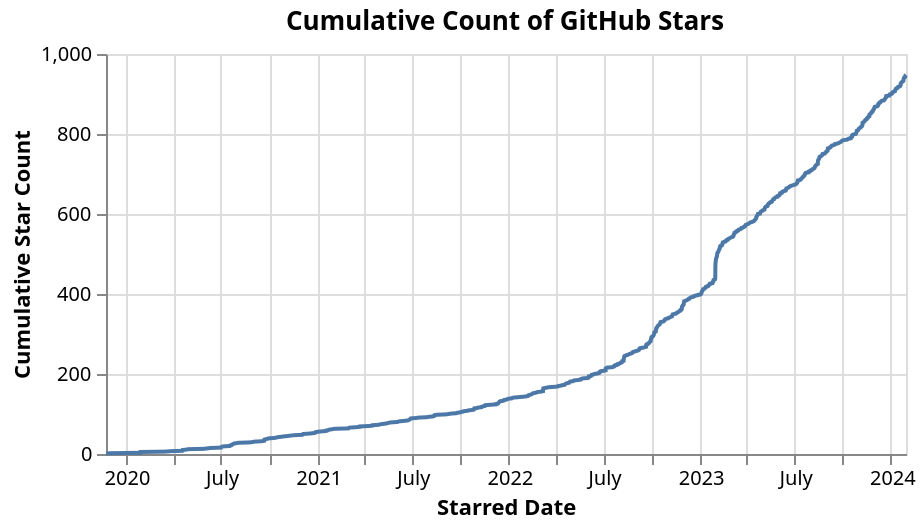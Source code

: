 {"config": {"view": {"continuousWidth": 400, "continuousHeight": 300}}, "data": {"name": "data-955519e850fdf056da028d7f4bdde566"}, "mark": "line", "encoding": {"tooltip": [{"field": "starredAt", "title": "Date", "type": "temporal"}, {"field": "cumulative_count", "title": "Cumulative Count", "type": "quantitative"}], "x": {"axis": {"title": "Starred Date"}, "field": "starredAt", "type": "temporal"}, "y": {"axis": {"title": "Cumulative Star Count"}, "field": "cumulative_count", "type": "quantitative"}}, "height": 200, "title": "Cumulative Count of GitHub Stars", "transform": [{"window": [{"op": "count", "as": "cumulative_count"}], "sort": [{"field": "starredAt"}]}], "$schema": "https://vega.github.io/schema/vega-lite/v4.17.0.json", "datasets": {"data-955519e850fdf056da028d7f4bdde566": [{"starredAt": "2019-11-24T11:53:49+00:00"}, {"starredAt": "2019-12-02T17:43:54+00:00"}, {"starredAt": "2020-01-29T11:51:42+00:00"}, {"starredAt": "2020-01-29T15:34:41+00:00"}, {"starredAt": "2020-01-29T16:07:53+00:00"}, {"starredAt": "2020-03-16T15:19:39+00:00"}, {"starredAt": "2020-03-25T11:19:59+00:00"}, {"starredAt": "2020-04-18T02:05:04+00:00"}, {"starredAt": "2020-04-18T12:23:40+00:00"}, {"starredAt": "2020-04-18T19:17:12+00:00"}, {"starredAt": "2020-04-26T02:24:30+00:00"}, {"starredAt": "2020-04-28T17:20:31+00:00"}, {"starredAt": "2020-05-29T20:05:55+00:00"}, {"starredAt": "2020-06-04T17:29:19+00:00"}, {"starredAt": "2020-06-10T07:50:57+00:00"}, {"starredAt": "2020-07-01T03:54:42+00:00"}, {"starredAt": "2020-07-01T11:02:05+00:00"}, {"starredAt": "2020-07-02T08:12:09+00:00"}, {"starredAt": "2020-07-04T23:20:23+00:00"}, {"starredAt": "2020-07-17T10:14:14+00:00"}, {"starredAt": "2020-07-17T16:04:50+00:00"}, {"starredAt": "2020-07-20T22:41:55+00:00"}, {"starredAt": "2020-07-21T04:59:47+00:00"}, {"starredAt": "2020-07-23T02:08:31+00:00"}, {"starredAt": "2020-07-24T10:11:41+00:00"}, {"starredAt": "2020-07-25T11:46:58+00:00"}, {"starredAt": "2020-07-29T22:35:40+00:00"}, {"starredAt": "2020-08-03T03:24:00+00:00"}, {"starredAt": "2020-08-25T03:27:37+00:00"}, {"starredAt": "2020-08-30T13:59:05+00:00"}, {"starredAt": "2020-09-03T12:06:56+00:00"}, {"starredAt": "2020-09-17T09:02:50+00:00"}, {"starredAt": "2020-09-21T10:25:45+00:00"}, {"starredAt": "2020-09-21T13:32:43+00:00"}, {"starredAt": "2020-09-21T14:41:49+00:00"}, {"starredAt": "2020-09-21T20:22:27+00:00"}, {"starredAt": "2020-09-24T13:37:59+00:00"}, {"starredAt": "2020-09-27T19:31:02+00:00"}, {"starredAt": "2020-09-29T15:12:34+00:00"}, {"starredAt": "2020-10-09T08:32:19+00:00"}, {"starredAt": "2020-10-14T19:35:54+00:00"}, {"starredAt": "2020-10-16T18:42:21+00:00"}, {"starredAt": "2020-10-23T14:55:22+00:00"}, {"starredAt": "2020-10-28T17:22:25+00:00"}, {"starredAt": "2020-11-05T06:59:55+00:00"}, {"starredAt": "2020-11-10T19:29:33+00:00"}, {"starredAt": "2020-11-17T15:52:01+00:00"}, {"starredAt": "2020-12-03T03:41:34+00:00"}, {"starredAt": "2020-12-03T20:57:41+00:00"}, {"starredAt": "2020-12-04T16:46:02+00:00"}, {"starredAt": "2020-12-15T16:59:49+00:00"}, {"starredAt": "2020-12-23T07:43:05+00:00"}, {"starredAt": "2020-12-27T20:50:23+00:00"}, {"starredAt": "2020-12-29T09:57:35+00:00"}, {"starredAt": "2020-12-29T13:32:56+00:00"}, {"starredAt": "2021-01-04T02:42:34+00:00"}, {"starredAt": "2021-01-13T17:10:13+00:00"}, {"starredAt": "2021-01-18T13:34:47+00:00"}, {"starredAt": "2021-01-18T16:13:38+00:00"}, {"starredAt": "2021-01-22T09:49:44+00:00"}, {"starredAt": "2021-01-23T22:57:08+00:00"}, {"starredAt": "2021-01-29T12:54:24+00:00"}, {"starredAt": "2021-02-02T12:59:26+00:00"}, {"starredAt": "2021-03-01T03:33:12+00:00"}, {"starredAt": "2021-03-01T14:23:35+00:00"}, {"starredAt": "2021-03-04T01:59:25+00:00"}, {"starredAt": "2021-03-15T18:28:19+00:00"}, {"starredAt": "2021-03-23T09:41:47+00:00"}, {"starredAt": "2021-03-23T12:40:43+00:00"}, {"starredAt": "2021-04-09T14:20:32+00:00"}, {"starredAt": "2021-04-16T02:03:36+00:00"}, {"starredAt": "2021-04-16T09:42:59+00:00"}, {"starredAt": "2021-04-27T19:12:35+00:00"}, {"starredAt": "2021-04-30T13:59:48+00:00"}, {"starredAt": "2021-05-04T03:34:21+00:00"}, {"starredAt": "2021-05-11T09:09:34+00:00"}, {"starredAt": "2021-05-14T13:40:09+00:00"}, {"starredAt": "2021-05-17T07:51:43+00:00"}, {"starredAt": "2021-05-21T09:06:47+00:00"}, {"starredAt": "2021-06-02T11:15:21+00:00"}, {"starredAt": "2021-06-04T03:37:28+00:00"}, {"starredAt": "2021-06-08T16:16:45+00:00"}, {"starredAt": "2021-06-17T09:38:35+00:00"}, {"starredAt": "2021-06-22T19:16:52+00:00"}, {"starredAt": "2021-06-24T07:54:38+00:00"}, {"starredAt": "2021-06-26T08:39:19+00:00"}, {"starredAt": "2021-06-26T20:10:33+00:00"}, {"starredAt": "2021-06-27T12:20:28+00:00"}, {"starredAt": "2021-06-28T08:03:05+00:00"}, {"starredAt": "2021-07-08T17:26:29+00:00"}, {"starredAt": "2021-07-12T22:54:23+00:00"}, {"starredAt": "2021-07-29T05:53:50+00:00"}, {"starredAt": "2021-08-01T19:22:36+00:00"}, {"starredAt": "2021-08-09T21:31:21+00:00"}, {"starredAt": "2021-08-11T17:02:26+00:00"}, {"starredAt": "2021-08-11T17:02:51+00:00"}, {"starredAt": "2021-08-12T06:11:47+00:00"}, {"starredAt": "2021-08-16T13:14:11+00:00"}, {"starredAt": "2021-09-03T09:38:27+00:00"}, {"starredAt": "2021-09-08T15:26:04+00:00"}, {"starredAt": "2021-09-12T23:18:35+00:00"}, {"starredAt": "2021-09-23T05:47:53+00:00"}, {"starredAt": "2021-09-24T14:01:24+00:00"}, {"starredAt": "2021-09-30T19:12:20+00:00"}, {"starredAt": "2021-10-01T21:07:44+00:00"}, {"starredAt": "2021-10-06T10:55:06+00:00"}, {"starredAt": "2021-10-07T08:29:10+00:00"}, {"starredAt": "2021-10-14T17:38:05+00:00"}, {"starredAt": "2021-10-15T20:34:22+00:00"}, {"starredAt": "2021-10-23T03:26:41+00:00"}, {"starredAt": "2021-10-26T21:23:17+00:00"}, {"starredAt": "2021-10-27T08:26:14+00:00"}, {"starredAt": "2021-10-27T11:20:06+00:00"}, {"starredAt": "2021-10-27T14:33:28+00:00"}, {"starredAt": "2021-11-01T20:50:50+00:00"}, {"starredAt": "2021-11-03T11:05:52+00:00"}, {"starredAt": "2021-11-10T01:40:26+00:00"}, {"starredAt": "2021-11-10T09:41:12+00:00"}, {"starredAt": "2021-11-12T21:15:57+00:00"}, {"starredAt": "2021-11-16T10:32:17+00:00"}, {"starredAt": "2021-11-16T16:08:38+00:00"}, {"starredAt": "2021-11-17T02:34:19+00:00"}, {"starredAt": "2021-11-26T17:06:46+00:00"}, {"starredAt": "2021-12-07T19:20:15+00:00"}, {"starredAt": "2021-12-07T23:16:44+00:00"}, {"starredAt": "2021-12-11T22:59:25+00:00"}, {"starredAt": "2021-12-12T13:34:49+00:00"}, {"starredAt": "2021-12-12T23:09:20+00:00"}, {"starredAt": "2021-12-13T14:54:41+00:00"}, {"starredAt": "2021-12-14T14:15:57+00:00"}, {"starredAt": "2021-12-14T19:51:50+00:00"}, {"starredAt": "2021-12-15T20:23:36+00:00"}, {"starredAt": "2021-12-21T22:27:59+00:00"}, {"starredAt": "2021-12-23T07:52:29+00:00"}, {"starredAt": "2021-12-23T12:21:48+00:00"}, {"starredAt": "2021-12-27T14:20:13+00:00"}, {"starredAt": "2021-12-29T18:12:51+00:00"}, {"starredAt": "2021-12-30T16:51:38+00:00"}, {"starredAt": "2022-01-06T15:38:56+00:00"}, {"starredAt": "2022-01-07T06:59:20+00:00"}, {"starredAt": "2022-01-10T11:04:09+00:00"}, {"starredAt": "2022-01-18T16:22:18+00:00"}, {"starredAt": "2022-01-27T16:08:46+00:00"}, {"starredAt": "2022-02-03T07:31:37+00:00"}, {"starredAt": "2022-02-07T02:55:14+00:00"}, {"starredAt": "2022-02-07T20:54:41+00:00"}, {"starredAt": "2022-02-08T05:41:19+00:00"}, {"starredAt": "2022-02-10T14:37:52+00:00"}, {"starredAt": "2022-02-13T12:17:43+00:00"}, {"starredAt": "2022-02-14T16:10:24+00:00"}, {"starredAt": "2022-02-15T12:14:28+00:00"}, {"starredAt": "2022-02-16T18:07:26+00:00"}, {"starredAt": "2022-02-21T15:43:24+00:00"}, {"starredAt": "2022-02-23T04:55:01+00:00"}, {"starredAt": "2022-02-25T16:55:23+00:00"}, {"starredAt": "2022-03-03T19:28:58+00:00"}, {"starredAt": "2022-03-07T17:09:38+00:00"}, {"starredAt": "2022-03-07T17:16:33+00:00"}, {"starredAt": "2022-03-07T19:58:05+00:00"}, {"starredAt": "2022-03-07T20:02:28+00:00"}, {"starredAt": "2022-03-07T20:05:50+00:00"}, {"starredAt": "2022-03-08T03:51:10+00:00"}, {"starredAt": "2022-03-08T07:08:21+00:00"}, {"starredAt": "2022-03-08T08:13:51+00:00"}, {"starredAt": "2022-03-11T11:30:04+00:00"}, {"starredAt": "2022-03-15T00:57:10+00:00"}, {"starredAt": "2022-03-18T13:52:03+00:00"}, {"starredAt": "2022-03-30T06:38:29+00:00"}, {"starredAt": "2022-04-05T11:57:49+00:00"}, {"starredAt": "2022-04-06T04:14:58+00:00"}, {"starredAt": "2022-04-11T15:11:20+00:00"}, {"starredAt": "2022-04-12T15:42:38+00:00"}, {"starredAt": "2022-04-17T22:28:53+00:00"}, {"starredAt": "2022-04-18T14:37:04+00:00"}, {"starredAt": "2022-04-19T07:19:17+00:00"}, {"starredAt": "2022-04-20T12:12:24+00:00"}, {"starredAt": "2022-04-22T06:46:07+00:00"}, {"starredAt": "2022-04-26T05:59:49+00:00"}, {"starredAt": "2022-04-26T12:25:07+00:00"}, {"starredAt": "2022-04-27T14:44:24+00:00"}, {"starredAt": "2022-04-28T07:28:25+00:00"}, {"starredAt": "2022-05-03T20:44:24+00:00"}, {"starredAt": "2022-05-04T13:46:29+00:00"}, {"starredAt": "2022-05-06T08:30:32+00:00"}, {"starredAt": "2022-05-14T09:05:24+00:00"}, {"starredAt": "2022-05-18T11:55:02+00:00"}, {"starredAt": "2022-05-18T14:59:54+00:00"}, {"starredAt": "2022-05-20T08:51:00+00:00"}, {"starredAt": "2022-05-22T10:47:44+00:00"}, {"starredAt": "2022-06-01T16:30:58+00:00"}, {"starredAt": "2022-06-02T21:47:15+00:00"}, {"starredAt": "2022-06-03T02:41:52+00:00"}, {"starredAt": "2022-06-03T09:59:42+00:00"}, {"starredAt": "2022-06-03T10:16:04+00:00"}, {"starredAt": "2022-06-07T05:11:00+00:00"}, {"starredAt": "2022-06-07T13:51:04+00:00"}, {"starredAt": "2022-06-08T21:21:53+00:00"}, {"starredAt": "2022-06-09T01:11:20+00:00"}, {"starredAt": "2022-06-12T14:10:57+00:00"}, {"starredAt": "2022-06-13T10:05:25+00:00"}, {"starredAt": "2022-06-18T16:26:35+00:00"}, {"starredAt": "2022-06-22T01:37:51+00:00"}, {"starredAt": "2022-06-22T03:36:33+00:00"}, {"starredAt": "2022-06-22T16:18:51+00:00"}, {"starredAt": "2022-06-24T18:15:09+00:00"}, {"starredAt": "2022-06-24T20:16:11+00:00"}, {"starredAt": "2022-06-25T15:11:40+00:00"}, {"starredAt": "2022-06-30T22:03:32+00:00"}, {"starredAt": "2022-07-05T06:13:35+00:00"}, {"starredAt": "2022-07-05T06:42:30+00:00"}, {"starredAt": "2022-07-05T08:57:23+00:00"}, {"starredAt": "2022-07-05T09:07:52+00:00"}, {"starredAt": "2022-07-05T11:51:33+00:00"}, {"starredAt": "2022-07-05T11:52:07+00:00"}, {"starredAt": "2022-07-06T18:12:01+00:00"}, {"starredAt": "2022-07-07T16:41:11+00:00"}, {"starredAt": "2022-07-18T00:14:56+00:00"}, {"starredAt": "2022-07-19T23:47:35+00:00"}, {"starredAt": "2022-07-21T20:45:36+00:00"}, {"starredAt": "2022-07-22T10:44:23+00:00"}, {"starredAt": "2022-07-22T10:50:22+00:00"}, {"starredAt": "2022-07-25T12:30:09+00:00"}, {"starredAt": "2022-07-25T13:55:59+00:00"}, {"starredAt": "2022-07-28T14:58:48+00:00"}, {"starredAt": "2022-07-28T17:21:58+00:00"}, {"starredAt": "2022-07-31T16:12:36+00:00"}, {"starredAt": "2022-08-02T04:05:24+00:00"}, {"starredAt": "2022-08-02T14:29:08+00:00"}, {"starredAt": "2022-08-04T20:10:58+00:00"}, {"starredAt": "2022-08-04T20:21:46+00:00"}, {"starredAt": "2022-08-05T14:03:30+00:00"}, {"starredAt": "2022-08-05T17:46:15+00:00"}, {"starredAt": "2022-08-08T12:41:41+00:00"}, {"starredAt": "2022-08-08T12:54:32+00:00"}, {"starredAt": "2022-08-08T16:31:13+00:00"}, {"starredAt": "2022-08-08T17:28:33+00:00"}, {"starredAt": "2022-08-08T21:06:33+00:00"}, {"starredAt": "2022-08-08T21:56:35+00:00"}, {"starredAt": "2022-08-08T23:57:36+00:00"}, {"starredAt": "2022-08-09T04:33:11+00:00"}, {"starredAt": "2022-08-09T11:20:33+00:00"}, {"starredAt": "2022-08-09T13:12:08+00:00"}, {"starredAt": "2022-08-09T17:39:24+00:00"}, {"starredAt": "2022-08-09T19:57:25+00:00"}, {"starredAt": "2022-08-10T10:31:42+00:00"}, {"starredAt": "2022-08-12T16:10:25+00:00"}, {"starredAt": "2022-08-13T12:55:40+00:00"}, {"starredAt": "2022-08-16T22:28:38+00:00"}, {"starredAt": "2022-08-18T00:54:42+00:00"}, {"starredAt": "2022-08-19T18:56:57+00:00"}, {"starredAt": "2022-08-22T02:26:47+00:00"}, {"starredAt": "2022-08-24T12:00:19+00:00"}, {"starredAt": "2022-08-25T06:56:44+00:00"}, {"starredAt": "2022-08-25T09:06:19+00:00"}, {"starredAt": "2022-08-26T07:20:28+00:00"}, {"starredAt": "2022-08-29T14:22:02+00:00"}, {"starredAt": "2022-08-30T17:22:33+00:00"}, {"starredAt": "2022-09-03T10:49:08+00:00"}, {"starredAt": "2022-09-05T13:12:46+00:00"}, {"starredAt": "2022-09-06T16:06:47+00:00"}, {"starredAt": "2022-09-06T17:23:31+00:00"}, {"starredAt": "2022-09-07T13:20:53+00:00"}, {"starredAt": "2022-09-07T20:27:29+00:00"}, {"starredAt": "2022-09-09T16:37:02+00:00"}, {"starredAt": "2022-09-09T19:46:48+00:00"}, {"starredAt": "2022-09-15T13:38:50+00:00"}, {"starredAt": "2022-09-18T04:09:16+00:00"}, {"starredAt": "2022-09-20T11:38:35+00:00"}, {"starredAt": "2022-09-20T12:21:37+00:00"}, {"starredAt": "2022-09-20T12:46:55+00:00"}, {"starredAt": "2022-09-20T13:07:34+00:00"}, {"starredAt": "2022-09-20T16:09:21+00:00"}, {"starredAt": "2022-09-20T17:23:28+00:00"}, {"starredAt": "2022-09-21T04:40:52+00:00"}, {"starredAt": "2022-09-24T05:46:56+00:00"}, {"starredAt": "2022-09-24T20:56:19+00:00"}, {"starredAt": "2022-09-24T22:44:41+00:00"}, {"starredAt": "2022-09-26T12:11:08+00:00"}, {"starredAt": "2022-09-26T17:35:10+00:00"}, {"starredAt": "2022-09-27T11:21:22+00:00"}, {"starredAt": "2022-09-28T09:51:23+00:00"}, {"starredAt": "2022-09-28T12:10:02+00:00"}, {"starredAt": "2022-09-29T09:46:05+00:00"}, {"starredAt": "2022-09-29T09:59:37+00:00"}, {"starredAt": "2022-09-29T13:09:40+00:00"}, {"starredAt": "2022-09-29T15:48:59+00:00"}, {"starredAt": "2022-09-29T20:20:57+00:00"}, {"starredAt": "2022-09-30T04:51:18+00:00"}, {"starredAt": "2022-09-30T05:38:06+00:00"}, {"starredAt": "2022-09-30T08:50:09+00:00"}, {"starredAt": "2022-09-30T10:16:47+00:00"}, {"starredAt": "2022-09-30T16:43:21+00:00"}, {"starredAt": "2022-10-01T10:20:32+00:00"}, {"starredAt": "2022-10-03T13:22:31+00:00"}, {"starredAt": "2022-10-04T01:14:58+00:00"}, {"starredAt": "2022-10-04T09:38:13+00:00"}, {"starredAt": "2022-10-04T18:33:24+00:00"}, {"starredAt": "2022-10-05T05:30:23+00:00"}, {"starredAt": "2022-10-05T09:43:09+00:00"}, {"starredAt": "2022-10-05T14:07:31+00:00"}, {"starredAt": "2022-10-05T22:25:43+00:00"}, {"starredAt": "2022-10-06T01:24:35+00:00"}, {"starredAt": "2022-10-06T01:39:18+00:00"}, {"starredAt": "2022-10-06T03:27:33+00:00"}, {"starredAt": "2022-10-06T19:28:09+00:00"}, {"starredAt": "2022-10-08T21:22:15+00:00"}, {"starredAt": "2022-10-09T00:41:29+00:00"}, {"starredAt": "2022-10-09T04:21:32+00:00"}, {"starredAt": "2022-10-09T06:36:29+00:00"}, {"starredAt": "2022-10-09T07:13:28+00:00"}, {"starredAt": "2022-10-09T15:22:53+00:00"}, {"starredAt": "2022-10-09T15:30:39+00:00"}, {"starredAt": "2022-10-09T17:03:41+00:00"}, {"starredAt": "2022-10-09T21:30:54+00:00"}, {"starredAt": "2022-10-10T02:47:23+00:00"}, {"starredAt": "2022-10-11T00:42:12+00:00"}, {"starredAt": "2022-10-11T14:01:16+00:00"}, {"starredAt": "2022-10-11T19:10:43+00:00"}, {"starredAt": "2022-10-12T09:11:54+00:00"}, {"starredAt": "2022-10-12T15:04:40+00:00"}, {"starredAt": "2022-10-13T13:47:53+00:00"}, {"starredAt": "2022-10-14T14:44:42+00:00"}, {"starredAt": "2022-10-15T04:41:13+00:00"}, {"starredAt": "2022-10-16T12:04:29+00:00"}, {"starredAt": "2022-10-16T15:38:04+00:00"}, {"starredAt": "2022-10-17T00:35:39+00:00"}, {"starredAt": "2022-10-17T14:16:31+00:00"}, {"starredAt": "2022-10-17T14:38:30+00:00"}, {"starredAt": "2022-10-18T14:07:40+00:00"}, {"starredAt": "2022-10-18T14:44:22+00:00"}, {"starredAt": "2022-10-22T19:25:23+00:00"}, {"starredAt": "2022-10-24T08:16:37+00:00"}, {"starredAt": "2022-10-24T16:32:48+00:00"}, {"starredAt": "2022-10-25T19:03:54+00:00"}, {"starredAt": "2022-10-25T23:43:08+00:00"}, {"starredAt": "2022-10-26T16:09:58+00:00"}, {"starredAt": "2022-10-26T20:48:56+00:00"}, {"starredAt": "2022-10-28T22:15:08+00:00"}, {"starredAt": "2022-11-01T12:13:28+00:00"}, {"starredAt": "2022-11-01T18:32:22+00:00"}, {"starredAt": "2022-11-03T12:42:17+00:00"}, {"starredAt": "2022-11-05T15:40:55+00:00"}, {"starredAt": "2022-11-06T22:56:25+00:00"}, {"starredAt": "2022-11-08T22:07:38+00:00"}, {"starredAt": "2022-11-09T04:20:58+00:00"}, {"starredAt": "2022-11-09T06:38:59+00:00"}, {"starredAt": "2022-11-09T16:29:37+00:00"}, {"starredAt": "2022-11-10T09:45:39+00:00"}, {"starredAt": "2022-11-10T13:13:00+00:00"}, {"starredAt": "2022-11-12T21:07:11+00:00"}, {"starredAt": "2022-11-16T09:29:50+00:00"}, {"starredAt": "2022-11-17T16:54:38+00:00"}, {"starredAt": "2022-11-18T00:03:22+00:00"}, {"starredAt": "2022-11-19T09:56:37+00:00"}, {"starredAt": "2022-11-21T01:16:36+00:00"}, {"starredAt": "2022-11-22T02:06:40+00:00"}, {"starredAt": "2022-11-22T20:30:14+00:00"}, {"starredAt": "2022-11-24T10:55:09+00:00"}, {"starredAt": "2022-11-24T11:00:28+00:00"}, {"starredAt": "2022-11-24T21:08:51+00:00"}, {"starredAt": "2022-11-27T04:45:18+00:00"}, {"starredAt": "2022-11-27T14:35:40+00:00"}, {"starredAt": "2022-11-27T16:38:48+00:00"}, {"starredAt": "2022-11-27T18:36:26+00:00"}, {"starredAt": "2022-11-27T18:49:03+00:00"}, {"starredAt": "2022-11-27T19:57:32+00:00"}, {"starredAt": "2022-11-27T20:20:16+00:00"}, {"starredAt": "2022-11-27T23:48:20+00:00"}, {"starredAt": "2022-11-28T06:06:29+00:00"}, {"starredAt": "2022-11-28T21:28:09+00:00"}, {"starredAt": "2022-11-29T13:58:42+00:00"}, {"starredAt": "2022-11-29T19:14:37+00:00"}, {"starredAt": "2022-12-01T00:46:35+00:00"}, {"starredAt": "2022-12-01T07:12:43+00:00"}, {"starredAt": "2022-12-01T08:32:17+00:00"}, {"starredAt": "2022-12-01T09:23:51+00:00"}, {"starredAt": "2022-12-01T13:05:40+00:00"}, {"starredAt": "2022-12-01T14:34:52+00:00"}, {"starredAt": "2022-12-01T14:43:30+00:00"}, {"starredAt": "2022-12-01T20:36:04+00:00"}, {"starredAt": "2022-12-02T07:07:05+00:00"}, {"starredAt": "2022-12-02T09:16:16+00:00"}, {"starredAt": "2022-12-04T15:58:38+00:00"}, {"starredAt": "2022-12-06T12:40:49+00:00"}, {"starredAt": "2022-12-07T22:54:58+00:00"}, {"starredAt": "2022-12-09T04:01:15+00:00"}, {"starredAt": "2022-12-09T16:58:41+00:00"}, {"starredAt": "2022-12-11T19:30:52+00:00"}, {"starredAt": "2022-12-11T22:47:19+00:00"}, {"starredAt": "2022-12-13T04:53:59+00:00"}, {"starredAt": "2022-12-14T18:10:14+00:00"}, {"starredAt": "2022-12-15T12:31:05+00:00"}, {"starredAt": "2022-12-19T18:35:24+00:00"}, {"starredAt": "2022-12-21T05:07:05+00:00"}, {"starredAt": "2022-12-21T08:06:28+00:00"}, {"starredAt": "2022-12-23T09:39:14+00:00"}, {"starredAt": "2022-12-28T15:09:46+00:00"}, {"starredAt": "2022-12-28T23:19:19+00:00"}, {"starredAt": "2023-01-02T15:40:42+00:00"}, {"starredAt": "2023-01-03T08:54:35+00:00"}, {"starredAt": "2023-01-03T17:59:49+00:00"}, {"starredAt": "2023-01-03T20:02:55+00:00"}, {"starredAt": "2023-01-04T04:10:30+00:00"}, {"starredAt": "2023-01-04T14:59:51+00:00"}, {"starredAt": "2023-01-04T16:47:02+00:00"}, {"starredAt": "2023-01-04T22:11:06+00:00"}, {"starredAt": "2023-01-05T12:45:50+00:00"}, {"starredAt": "2023-01-06T06:02:31+00:00"}, {"starredAt": "2023-01-06T10:27:36+00:00"}, {"starredAt": "2023-01-07T01:26:43+00:00"}, {"starredAt": "2023-01-07T06:28:04+00:00"}, {"starredAt": "2023-01-07T08:16:43+00:00"}, {"starredAt": "2023-01-09T14:17:20+00:00"}, {"starredAt": "2023-01-10T16:25:45+00:00"}, {"starredAt": "2023-01-10T20:26:46+00:00"}, {"starredAt": "2023-01-12T01:03:56+00:00"}, {"starredAt": "2023-01-12T07:11:58+00:00"}, {"starredAt": "2023-01-12T15:10:05+00:00"}, {"starredAt": "2023-01-15T23:37:04+00:00"}, {"starredAt": "2023-01-17T08:23:17+00:00"}, {"starredAt": "2023-01-17T10:57:10+00:00"}, {"starredAt": "2023-01-17T13:49:34+00:00"}, {"starredAt": "2023-01-18T22:17:57+00:00"}, {"starredAt": "2023-01-20T05:54:37+00:00"}, {"starredAt": "2023-01-20T12:58:53+00:00"}, {"starredAt": "2023-01-20T14:54:35+00:00"}, {"starredAt": "2023-01-25T05:22:13+00:00"}, {"starredAt": "2023-01-25T08:45:37+00:00"}, {"starredAt": "2023-01-25T12:20:12+00:00"}, {"starredAt": "2023-01-25T18:26:08+00:00"}, {"starredAt": "2023-01-26T19:38:03+00:00"}, {"starredAt": "2023-01-26T20:13:50+00:00"}, {"starredAt": "2023-01-26T21:15:45+00:00"}, {"starredAt": "2023-01-26T22:36:21+00:00"}, {"starredAt": "2023-01-27T05:53:37+00:00"}, {"starredAt": "2023-01-28T21:16:54+00:00"}, {"starredAt": "2023-01-30T09:52:17+00:00"}, {"starredAt": "2023-01-30T13:14:05+00:00"}, {"starredAt": "2023-01-30T13:42:16+00:00"}, {"starredAt": "2023-01-30T13:57:59+00:00"}, {"starredAt": "2023-01-30T14:16:20+00:00"}, {"starredAt": "2023-01-30T14:24:29+00:00"}, {"starredAt": "2023-01-30T14:48:11+00:00"}, {"starredAt": "2023-01-30T15:02:57+00:00"}, {"starredAt": "2023-01-30T15:30:35+00:00"}, {"starredAt": "2023-01-30T15:32:51+00:00"}, {"starredAt": "2023-01-30T15:40:47+00:00"}, {"starredAt": "2023-01-30T15:42:16+00:00"}, {"starredAt": "2023-01-30T15:53:29+00:00"}, {"starredAt": "2023-01-30T16:00:47+00:00"}, {"starredAt": "2023-01-30T16:02:17+00:00"}, {"starredAt": "2023-01-30T16:07:43+00:00"}, {"starredAt": "2023-01-30T16:13:02+00:00"}, {"starredAt": "2023-01-30T16:24:56+00:00"}, {"starredAt": "2023-01-30T16:50:37+00:00"}, {"starredAt": "2023-01-30T17:16:36+00:00"}, {"starredAt": "2023-01-30T17:19:09+00:00"}, {"starredAt": "2023-01-30T17:24:38+00:00"}, {"starredAt": "2023-01-30T17:28:59+00:00"}, {"starredAt": "2023-01-30T17:40:55+00:00"}, {"starredAt": "2023-01-30T17:50:31+00:00"}, {"starredAt": "2023-01-30T17:52:28+00:00"}, {"starredAt": "2023-01-30T17:58:11+00:00"}, {"starredAt": "2023-01-30T17:59:09+00:00"}, {"starredAt": "2023-01-30T19:01:10+00:00"}, {"starredAt": "2023-01-30T19:05:27+00:00"}, {"starredAt": "2023-01-30T19:06:47+00:00"}, {"starredAt": "2023-01-30T19:22:42+00:00"}, {"starredAt": "2023-01-30T19:30:27+00:00"}, {"starredAt": "2023-01-30T19:57:08+00:00"}, {"starredAt": "2023-01-30T20:43:21+00:00"}, {"starredAt": "2023-01-30T21:06:08+00:00"}, {"starredAt": "2023-01-30T21:39:39+00:00"}, {"starredAt": "2023-01-30T22:07:24+00:00"}, {"starredAt": "2023-01-30T23:01:41+00:00"}, {"starredAt": "2023-01-30T23:34:02+00:00"}, {"starredAt": "2023-01-31T00:49:20+00:00"}, {"starredAt": "2023-01-31T01:03:13+00:00"}, {"starredAt": "2023-01-31T04:50:47+00:00"}, {"starredAt": "2023-01-31T07:33:17+00:00"}, {"starredAt": "2023-01-31T10:46:13+00:00"}, {"starredAt": "2023-01-31T12:14:03+00:00"}, {"starredAt": "2023-01-31T15:24:18+00:00"}, {"starredAt": "2023-01-31T16:34:15+00:00"}, {"starredAt": "2023-01-31T17:02:42+00:00"}, {"starredAt": "2023-01-31T17:15:54+00:00"}, {"starredAt": "2023-01-31T19:28:33+00:00"}, {"starredAt": "2023-02-01T04:54:34+00:00"}, {"starredAt": "2023-02-01T07:25:36+00:00"}, {"starredAt": "2023-02-01T15:05:11+00:00"}, {"starredAt": "2023-02-01T19:17:08+00:00"}, {"starredAt": "2023-02-01T23:43:11+00:00"}, {"starredAt": "2023-02-02T14:37:51+00:00"}, {"starredAt": "2023-02-02T15:55:02+00:00"}, {"starredAt": "2023-02-02T16:30:02+00:00"}, {"starredAt": "2023-02-02T20:29:49+00:00"}, {"starredAt": "2023-02-02T21:54:59+00:00"}, {"starredAt": "2023-02-03T02:22:18+00:00"}, {"starredAt": "2023-02-03T02:32:26+00:00"}, {"starredAt": "2023-02-03T02:46:49+00:00"}, {"starredAt": "2023-02-03T05:59:35+00:00"}, {"starredAt": "2023-02-03T13:34:11+00:00"}, {"starredAt": "2023-02-03T18:00:59+00:00"}, {"starredAt": "2023-02-04T18:28:15+00:00"}, {"starredAt": "2023-02-04T22:32:56+00:00"}, {"starredAt": "2023-02-05T10:46:29+00:00"}, {"starredAt": "2023-02-05T12:49:45+00:00"}, {"starredAt": "2023-02-05T21:45:11+00:00"}, {"starredAt": "2023-02-06T07:04:18+00:00"}, {"starredAt": "2023-02-06T13:15:09+00:00"}, {"starredAt": "2023-02-06T19:12:09+00:00"}, {"starredAt": "2023-02-07T13:55:17+00:00"}, {"starredAt": "2023-02-07T14:13:17+00:00"}, {"starredAt": "2023-02-07T22:04:07+00:00"}, {"starredAt": "2023-02-07T22:24:04+00:00"}, {"starredAt": "2023-02-08T10:30:39+00:00"}, {"starredAt": "2023-02-08T14:39:50+00:00"}, {"starredAt": "2023-02-08T14:57:55+00:00"}, {"starredAt": "2023-02-08T23:16:56+00:00"}, {"starredAt": "2023-02-09T05:12:01+00:00"}, {"starredAt": "2023-02-11T16:58:49+00:00"}, {"starredAt": "2023-02-11T18:29:28+00:00"}, {"starredAt": "2023-02-12T21:13:00+00:00"}, {"starredAt": "2023-02-13T04:11:52+00:00"}, {"starredAt": "2023-02-13T08:51:41+00:00"}, {"starredAt": "2023-02-13T08:54:00+00:00"}, {"starredAt": "2023-02-13T12:13:18+00:00"}, {"starredAt": "2023-02-13T13:15:29+00:00"}, {"starredAt": "2023-02-13T20:34:03+00:00"}, {"starredAt": "2023-02-15T17:07:51+00:00"}, {"starredAt": "2023-02-18T13:51:47+00:00"}, {"starredAt": "2023-02-18T14:16:21+00:00"}, {"starredAt": "2023-02-19T19:02:56+00:00"}, {"starredAt": "2023-02-21T10:57:22+00:00"}, {"starredAt": "2023-02-21T11:27:39+00:00"}, {"starredAt": "2023-02-23T17:21:38+00:00"}, {"starredAt": "2023-02-23T20:48:05+00:00"}, {"starredAt": "2023-02-24T17:23:50+00:00"}, {"starredAt": "2023-02-26T07:44:32+00:00"}, {"starredAt": "2023-02-27T19:24:06+00:00"}, {"starredAt": "2023-02-28T18:09:05+00:00"}, {"starredAt": "2023-03-02T12:52:56+00:00"}, {"starredAt": "2023-03-05T05:59:22+00:00"}, {"starredAt": "2023-03-05T20:52:48+00:00"}, {"starredAt": "2023-03-05T22:47:53+00:00"}, {"starredAt": "2023-03-06T11:56:08+00:00"}, {"starredAt": "2023-03-06T14:03:56+00:00"}, {"starredAt": "2023-03-06T15:47:39+00:00"}, {"starredAt": "2023-03-06T18:31:53+00:00"}, {"starredAt": "2023-03-07T17:32:58+00:00"}, {"starredAt": "2023-03-07T20:56:24+00:00"}, {"starredAt": "2023-03-08T04:25:59+00:00"}, {"starredAt": "2023-03-08T06:22:02+00:00"}, {"starredAt": "2023-03-10T14:22:21+00:00"}, {"starredAt": "2023-03-11T08:11:49+00:00"}, {"starredAt": "2023-03-11T10:47:30+00:00"}, {"starredAt": "2023-03-13T05:56:54+00:00"}, {"starredAt": "2023-03-13T08:08:33+00:00"}, {"starredAt": "2023-03-15T10:20:25+00:00"}, {"starredAt": "2023-03-15T15:52:30+00:00"}, {"starredAt": "2023-03-16T06:57:30+00:00"}, {"starredAt": "2023-03-19T05:49:42+00:00"}, {"starredAt": "2023-03-20T16:18:18+00:00"}, {"starredAt": "2023-03-20T17:24:26+00:00"}, {"starredAt": "2023-03-21T05:27:31+00:00"}, {"starredAt": "2023-03-24T16:49:05+00:00"}, {"starredAt": "2023-03-25T17:58:46+00:00"}, {"starredAt": "2023-03-26T04:42:55+00:00"}, {"starredAt": "2023-03-28T04:24:29+00:00"}, {"starredAt": "2023-03-28T08:58:23+00:00"}, {"starredAt": "2023-03-28T15:55:02+00:00"}, {"starredAt": "2023-03-29T11:33:01+00:00"}, {"starredAt": "2023-03-29T21:18:36+00:00"}, {"starredAt": "2023-04-01T02:28:09+00:00"}, {"starredAt": "2023-04-03T13:06:34+00:00"}, {"starredAt": "2023-04-04T10:16:33+00:00"}, {"starredAt": "2023-04-05T08:44:49+00:00"}, {"starredAt": "2023-04-06T09:02:30+00:00"}, {"starredAt": "2023-04-07T10:20:42+00:00"}, {"starredAt": "2023-04-10T16:37:09+00:00"}, {"starredAt": "2023-04-11T12:17:56+00:00"}, {"starredAt": "2023-04-14T02:23:27+00:00"}, {"starredAt": "2023-04-14T19:08:22+00:00"}, {"starredAt": "2023-04-15T08:39:52+00:00"}, {"starredAt": "2023-04-16T06:35:07+00:00"}, {"starredAt": "2023-04-16T18:25:34+00:00"}, {"starredAt": "2023-04-17T10:27:19+00:00"}, {"starredAt": "2023-04-18T01:41:26+00:00"}, {"starredAt": "2023-04-18T02:06:45+00:00"}, {"starredAt": "2023-04-18T17:58:06+00:00"}, {"starredAt": "2023-04-18T18:16:46+00:00"}, {"starredAt": "2023-04-18T18:41:15+00:00"}, {"starredAt": "2023-04-19T10:09:22+00:00"}, {"starredAt": "2023-04-19T16:18:04+00:00"}, {"starredAt": "2023-04-19T22:57:28+00:00"}, {"starredAt": "2023-04-20T09:07:06+00:00"}, {"starredAt": "2023-04-21T03:46:35+00:00"}, {"starredAt": "2023-04-21T13:55:17+00:00"}, {"starredAt": "2023-04-22T02:32:57+00:00"}, {"starredAt": "2023-04-22T03:20:11+00:00"}, {"starredAt": "2023-04-25T23:34:03+00:00"}, {"starredAt": "2023-04-26T04:24:19+00:00"}, {"starredAt": "2023-04-26T12:07:45+00:00"}, {"starredAt": "2023-04-26T14:27:01+00:00"}, {"starredAt": "2023-04-26T19:34:21+00:00"}, {"starredAt": "2023-04-27T17:14:58+00:00"}, {"starredAt": "2023-04-28T23:37:49+00:00"}, {"starredAt": "2023-04-30T14:45:32+00:00"}, {"starredAt": "2023-04-30T21:48:37+00:00"}, {"starredAt": "2023-05-02T14:56:46+00:00"}, {"starredAt": "2023-05-04T10:25:55+00:00"}, {"starredAt": "2023-05-04T12:31:04+00:00"}, {"starredAt": "2023-05-04T15:35:02+00:00"}, {"starredAt": "2023-05-04T23:12:48+00:00"}, {"starredAt": "2023-05-05T04:57:34+00:00"}, {"starredAt": "2023-05-05T12:21:47+00:00"}, {"starredAt": "2023-05-06T10:23:20+00:00"}, {"starredAt": "2023-05-06T19:13:29+00:00"}, {"starredAt": "2023-05-07T21:13:34+00:00"}, {"starredAt": "2023-05-10T08:11:40+00:00"}, {"starredAt": "2023-05-10T13:15:22+00:00"}, {"starredAt": "2023-05-10T14:29:21+00:00"}, {"starredAt": "2023-05-10T17:28:42+00:00"}, {"starredAt": "2023-05-11T07:39:29+00:00"}, {"starredAt": "2023-05-12T02:04:47+00:00"}, {"starredAt": "2023-05-12T09:07:36+00:00"}, {"starredAt": "2023-05-13T22:49:43+00:00"}, {"starredAt": "2023-05-14T08:00:50+00:00"}, {"starredAt": "2023-05-16T09:20:45+00:00"}, {"starredAt": "2023-05-16T11:43:24+00:00"}, {"starredAt": "2023-05-18T16:35:36+00:00"}, {"starredAt": "2023-05-18T20:55:43+00:00"}, {"starredAt": "2023-05-19T08:41:33+00:00"}, {"starredAt": "2023-05-19T17:53:04+00:00"}, {"starredAt": "2023-05-20T04:57:44+00:00"}, {"starredAt": "2023-05-20T14:40:32+00:00"}, {"starredAt": "2023-05-22T14:13:47+00:00"}, {"starredAt": "2023-05-22T16:25:43+00:00"}, {"starredAt": "2023-05-22T22:00:29+00:00"}, {"starredAt": "2023-05-24T06:08:47+00:00"}, {"starredAt": "2023-05-25T09:53:54+00:00"}, {"starredAt": "2023-05-26T00:42:33+00:00"}, {"starredAt": "2023-05-29T01:39:36+00:00"}, {"starredAt": "2023-05-29T03:35:15+00:00"}, {"starredAt": "2023-05-29T11:04:04+00:00"}, {"starredAt": "2023-06-01T01:43:06+00:00"}, {"starredAt": "2023-06-01T23:58:32+00:00"}, {"starredAt": "2023-06-02T17:23:28+00:00"}, {"starredAt": "2023-06-02T18:05:02+00:00"}, {"starredAt": "2023-06-02T18:28:12+00:00"}, {"starredAt": "2023-06-03T10:35:23+00:00"}, {"starredAt": "2023-06-03T10:42:42+00:00"}, {"starredAt": "2023-06-06T18:24:17+00:00"}, {"starredAt": "2023-06-07T02:25:22+00:00"}, {"starredAt": "2023-06-07T12:44:28+00:00"}, {"starredAt": "2023-06-07T19:02:00+00:00"}, {"starredAt": "2023-06-09T11:26:11+00:00"}, {"starredAt": "2023-06-13T09:48:04+00:00"}, {"starredAt": "2023-06-14T07:28:39+00:00"}, {"starredAt": "2023-06-14T08:52:22+00:00"}, {"starredAt": "2023-06-14T15:27:28+00:00"}, {"starredAt": "2023-06-14T17:59:52+00:00"}, {"starredAt": "2023-06-15T11:44:45+00:00"}, {"starredAt": "2023-06-15T13:20:18+00:00"}, {"starredAt": "2023-06-17T16:51:55+00:00"}, {"starredAt": "2023-06-19T07:05:38+00:00"}, {"starredAt": "2023-06-20T02:31:07+00:00"}, {"starredAt": "2023-06-20T17:42:41+00:00"}, {"starredAt": "2023-06-22T14:49:12+00:00"}, {"starredAt": "2023-06-23T04:35:25+00:00"}, {"starredAt": "2023-06-25T16:31:13+00:00"}, {"starredAt": "2023-06-28T11:54:11+00:00"}, {"starredAt": "2023-06-29T17:04:30+00:00"}, {"starredAt": "2023-07-03T06:22:08+00:00"}, {"starredAt": "2023-07-03T16:19:40+00:00"}, {"starredAt": "2023-07-04T12:34:21+00:00"}, {"starredAt": "2023-07-05T11:23:06+00:00"}, {"starredAt": "2023-07-06T02:36:55+00:00"}, {"starredAt": "2023-07-06T04:59:22+00:00"}, {"starredAt": "2023-07-06T11:06:12+00:00"}, {"starredAt": "2023-07-06T21:48:39+00:00"}, {"starredAt": "2023-07-06T22:00:22+00:00"}, {"starredAt": "2023-07-07T10:59:54+00:00"}, {"starredAt": "2023-07-07T12:20:41+00:00"}, {"starredAt": "2023-07-11T05:34:18+00:00"}, {"starredAt": "2023-07-11T11:02:40+00:00"}, {"starredAt": "2023-07-12T13:45:17+00:00"}, {"starredAt": "2023-07-14T04:15:33+00:00"}, {"starredAt": "2023-07-14T10:44:40+00:00"}, {"starredAt": "2023-07-14T22:16:19+00:00"}, {"starredAt": "2023-07-15T17:25:56+00:00"}, {"starredAt": "2023-07-16T21:25:55+00:00"}, {"starredAt": "2023-07-17T14:45:44+00:00"}, {"starredAt": "2023-07-17T15:38:52+00:00"}, {"starredAt": "2023-07-18T23:52:03+00:00"}, {"starredAt": "2023-07-19T18:36:01+00:00"}, {"starredAt": "2023-07-19T21:36:36+00:00"}, {"starredAt": "2023-07-20T11:03:27+00:00"}, {"starredAt": "2023-07-20T12:58:40+00:00"}, {"starredAt": "2023-07-20T14:48:31+00:00"}, {"starredAt": "2023-07-21T16:12:27+00:00"}, {"starredAt": "2023-07-22T03:13:49+00:00"}, {"starredAt": "2023-07-22T13:14:01+00:00"}, {"starredAt": "2023-07-27T14:20:54+00:00"}, {"starredAt": "2023-07-27T15:58:34+00:00"}, {"starredAt": "2023-07-27T18:55:30+00:00"}, {"starredAt": "2023-07-30T08:30:11+00:00"}, {"starredAt": "2023-07-30T09:04:50+00:00"}, {"starredAt": "2023-07-31T05:07:11+00:00"}, {"starredAt": "2023-08-03T03:07:40+00:00"}, {"starredAt": "2023-08-03T14:02:56+00:00"}, {"starredAt": "2023-08-03T23:33:12+00:00"}, {"starredAt": "2023-08-05T21:37:30+00:00"}, {"starredAt": "2023-08-07T12:25:08+00:00"}, {"starredAt": "2023-08-08T01:48:49+00:00"}, {"starredAt": "2023-08-08T12:55:20+00:00"}, {"starredAt": "2023-08-08T17:32:22+00:00"}, {"starredAt": "2023-08-08T17:49:41+00:00"}, {"starredAt": "2023-08-09T07:15:41+00:00"}, {"starredAt": "2023-08-09T12:15:19+00:00"}, {"starredAt": "2023-08-10T11:56:23+00:00"}, {"starredAt": "2023-08-10T20:04:53+00:00"}, {"starredAt": "2023-08-11T19:14:23+00:00"}, {"starredAt": "2023-08-12T21:01:13+00:00"}, {"starredAt": "2023-08-14T07:36:53+00:00"}, {"starredAt": "2023-08-14T07:47:42+00:00"}, {"starredAt": "2023-08-14T09:50:23+00:00"}, {"starredAt": "2023-08-14T10:05:35+00:00"}, {"starredAt": "2023-08-14T10:18:17+00:00"}, {"starredAt": "2023-08-14T10:41:52+00:00"}, {"starredAt": "2023-08-14T11:06:40+00:00"}, {"starredAt": "2023-08-14T13:41:05+00:00"}, {"starredAt": "2023-08-14T15:52:15+00:00"}, {"starredAt": "2023-08-14T20:02:37+00:00"}, {"starredAt": "2023-08-15T06:25:06+00:00"}, {"starredAt": "2023-08-15T18:33:53+00:00"}, {"starredAt": "2023-08-15T19:08:30+00:00"}, {"starredAt": "2023-08-16T05:38:22+00:00"}, {"starredAt": "2023-08-17T04:16:32+00:00"}, {"starredAt": "2023-08-17T11:06:37+00:00"}, {"starredAt": "2023-08-17T11:57:32+00:00"}, {"starredAt": "2023-08-17T12:58:03+00:00"}, {"starredAt": "2023-08-17T16:25:02+00:00"}, {"starredAt": "2023-08-18T18:51:22+00:00"}, {"starredAt": "2023-08-20T20:51:57+00:00"}, {"starredAt": "2023-08-21T22:01:57+00:00"}, {"starredAt": "2023-08-22T12:30:24+00:00"}, {"starredAt": "2023-08-22T16:51:48+00:00"}, {"starredAt": "2023-08-23T11:17:40+00:00"}, {"starredAt": "2023-08-23T12:59:31+00:00"}, {"starredAt": "2023-08-27T09:37:12+00:00"}, {"starredAt": "2023-08-27T13:35:59+00:00"}, {"starredAt": "2023-08-28T14:24:00+00:00"}, {"starredAt": "2023-08-29T15:46:32+00:00"}, {"starredAt": "2023-08-29T20:19:54+00:00"}, {"starredAt": "2023-08-30T09:32:07+00:00"}, {"starredAt": "2023-08-31T20:01:41+00:00"}, {"starredAt": "2023-09-01T22:43:49+00:00"}, {"starredAt": "2023-09-01T22:44:01+00:00"}, {"starredAt": "2023-09-01T22:58:04+00:00"}, {"starredAt": "2023-09-02T06:26:27+00:00"}, {"starredAt": "2023-09-02T08:52:12+00:00"}, {"starredAt": "2023-09-02T10:18:14+00:00"}, {"starredAt": "2023-09-02T11:38:09+00:00"}, {"starredAt": "2023-09-05T09:58:58+00:00"}, {"starredAt": "2023-09-06T10:11:25+00:00"}, {"starredAt": "2023-09-07T15:36:13+00:00"}, {"starredAt": "2023-09-07T17:48:53+00:00"}, {"starredAt": "2023-09-08T19:14:55+00:00"}, {"starredAt": "2023-09-09T15:46:21+00:00"}, {"starredAt": "2023-09-10T00:09:45+00:00"}, {"starredAt": "2023-09-12T21:15:40+00:00"}, {"starredAt": "2023-09-15T07:30:29+00:00"}, {"starredAt": "2023-09-16T03:45:18+00:00"}, {"starredAt": "2023-09-16T06:48:42+00:00"}, {"starredAt": "2023-09-20T10:13:32+00:00"}, {"starredAt": "2023-09-22T12:42:58+00:00"}, {"starredAt": "2023-09-23T23:50:00+00:00"}, {"starredAt": "2023-09-25T10:39:22+00:00"}, {"starredAt": "2023-09-26T20:17:03+00:00"}, {"starredAt": "2023-09-28T03:56:39+00:00"}, {"starredAt": "2023-09-28T15:56:52+00:00"}, {"starredAt": "2023-09-29T09:23:04+00:00"}, {"starredAt": "2023-09-30T07:10:05+00:00"}, {"starredAt": "2023-10-04T20:02:35+00:00"}, {"starredAt": "2023-10-09T11:54:29+00:00"}, {"starredAt": "2023-10-10T10:27:46+00:00"}, {"starredAt": "2023-10-11T11:46:29+00:00"}, {"starredAt": "2023-10-15T22:35:03+00:00"}, {"starredAt": "2023-10-16T00:05:51+00:00"}, {"starredAt": "2023-10-16T03:52:19+00:00"}, {"starredAt": "2023-10-17T10:56:00+00:00"}, {"starredAt": "2023-10-18T14:43:51+00:00"}, {"starredAt": "2023-10-18T14:49:53+00:00"}, {"starredAt": "2023-10-18T14:50:18+00:00"}, {"starredAt": "2023-10-18T16:06:45+00:00"}, {"starredAt": "2023-10-18T19:11:28+00:00"}, {"starredAt": "2023-10-19T20:53:38+00:00"}, {"starredAt": "2023-10-21T23:27:39+00:00"}, {"starredAt": "2023-10-25T11:03:51+00:00"}, {"starredAt": "2023-10-25T13:23:42+00:00"}, {"starredAt": "2023-10-26T10:01:10+00:00"}, {"starredAt": "2023-10-26T14:57:53+00:00"}, {"starredAt": "2023-10-27T00:04:26+00:00"}, {"starredAt": "2023-10-27T04:53:21+00:00"}, {"starredAt": "2023-10-27T14:20:58+00:00"}, {"starredAt": "2023-10-27T14:33:28+00:00"}, {"starredAt": "2023-10-27T17:38:11+00:00"}, {"starredAt": "2023-10-29T19:44:19+00:00"}, {"starredAt": "2023-10-30T09:35:39+00:00"}, {"starredAt": "2023-10-30T14:40:43+00:00"}, {"starredAt": "2023-10-31T04:53:25+00:00"}, {"starredAt": "2023-10-31T12:03:11+00:00"}, {"starredAt": "2023-11-01T14:27:45+00:00"}, {"starredAt": "2023-11-02T10:21:33+00:00"}, {"starredAt": "2023-11-03T17:57:28+00:00"}, {"starredAt": "2023-11-03T20:34:00+00:00"}, {"starredAt": "2023-11-04T15:39:15+00:00"}, {"starredAt": "2023-11-06T05:17:09+00:00"}, {"starredAt": "2023-11-06T09:27:51+00:00"}, {"starredAt": "2023-11-07T01:15:57+00:00"}, {"starredAt": "2023-11-07T11:23:05+00:00"}, {"starredAt": "2023-11-07T11:52:57+00:00"}, {"starredAt": "2023-11-07T13:08:23+00:00"}, {"starredAt": "2023-11-07T13:45:33+00:00"}, {"starredAt": "2023-11-07T16:00:39+00:00"}, {"starredAt": "2023-11-07T16:32:04+00:00"}, {"starredAt": "2023-11-07T16:49:11+00:00"}, {"starredAt": "2023-11-09T08:58:30+00:00"}, {"starredAt": "2023-11-10T07:53:19+00:00"}, {"starredAt": "2023-11-10T15:59:51+00:00"}, {"starredAt": "2023-11-11T03:56:08+00:00"}, {"starredAt": "2023-11-12T11:12:30+00:00"}, {"starredAt": "2023-11-12T22:54:04+00:00"}, {"starredAt": "2023-11-12T23:35:55+00:00"}, {"starredAt": "2023-11-13T22:58:25+00:00"}, {"starredAt": "2023-11-15T11:14:12+00:00"}, {"starredAt": "2023-11-15T11:39:12+00:00"}, {"starredAt": "2023-11-15T21:48:40+00:00"}, {"starredAt": "2023-11-17T11:27:34+00:00"}, {"starredAt": "2023-11-17T13:45:14+00:00"}, {"starredAt": "2023-11-17T17:58:15+00:00"}, {"starredAt": "2023-11-18T15:14:50+00:00"}, {"starredAt": "2023-11-20T14:25:07+00:00"}, {"starredAt": "2023-11-20T15:19:16+00:00"}, {"starredAt": "2023-11-20T16:07:37+00:00"}, {"starredAt": "2023-11-20T17:03:30+00:00"}, {"starredAt": "2023-11-20T17:17:19+00:00"}, {"starredAt": "2023-11-20T23:48:39+00:00"}, {"starredAt": "2023-11-22T08:01:09+00:00"}, {"starredAt": "2023-11-23T14:29:08+00:00"}, {"starredAt": "2023-11-24T05:51:30+00:00"}, {"starredAt": "2023-11-24T08:44:21+00:00"}, {"starredAt": "2023-11-24T15:55:17+00:00"}, {"starredAt": "2023-11-24T22:05:02+00:00"}, {"starredAt": "2023-11-26T21:19:41+00:00"}, {"starredAt": "2023-11-27T01:56:17+00:00"}, {"starredAt": "2023-11-27T06:01:20+00:00"}, {"starredAt": "2023-11-27T20:03:25+00:00"}, {"starredAt": "2023-11-27T22:46:56+00:00"}, {"starredAt": "2023-11-28T16:57:34+00:00"}, {"starredAt": "2023-11-29T10:52:21+00:00"}, {"starredAt": "2023-11-29T12:39:34+00:00"}, {"starredAt": "2023-11-29T16:09:11+00:00"}, {"starredAt": "2023-11-30T05:56:10+00:00"}, {"starredAt": "2023-11-30T14:20:53+00:00"}, {"starredAt": "2023-11-30T16:17:21+00:00"}, {"starredAt": "2023-12-01T01:03:09+00:00"}, {"starredAt": "2023-12-05T06:57:59+00:00"}, {"starredAt": "2023-12-06T17:27:32+00:00"}, {"starredAt": "2023-12-07T01:55:56+00:00"}, {"starredAt": "2023-12-07T13:24:08+00:00"}, {"starredAt": "2023-12-07T14:11:25+00:00"}, {"starredAt": "2023-12-07T15:23:43+00:00"}, {"starredAt": "2023-12-07T16:31:46+00:00"}, {"starredAt": "2023-12-08T23:00:44+00:00"}, {"starredAt": "2023-12-09T01:19:04+00:00"}, {"starredAt": "2023-12-09T15:45:10+00:00"}, {"starredAt": "2023-12-11T09:44:18+00:00"}, {"starredAt": "2023-12-11T12:54:00+00:00"}, {"starredAt": "2023-12-12T22:31:49+00:00"}, {"starredAt": "2023-12-13T13:23:56+00:00"}, {"starredAt": "2023-12-14T07:42:32+00:00"}, {"starredAt": "2023-12-18T09:56:31+00:00"}, {"starredAt": "2023-12-18T15:47:26+00:00"}, {"starredAt": "2023-12-19T17:25:57+00:00"}, {"starredAt": "2023-12-19T20:55:41+00:00"}, {"starredAt": "2023-12-20T10:41:37+00:00"}, {"starredAt": "2023-12-21T07:55:35+00:00"}, {"starredAt": "2023-12-21T21:12:38+00:00"}, {"starredAt": "2023-12-22T11:38:22+00:00"}, {"starredAt": "2023-12-22T11:58:35+00:00"}, {"starredAt": "2023-12-22T15:57:44+00:00"}, {"starredAt": "2023-12-22T16:54:50+00:00"}, {"starredAt": "2023-12-22T21:38:06+00:00"}, {"starredAt": "2023-12-28T23:50:27+00:00"}, {"starredAt": "2023-12-29T07:23:21+00:00"}, {"starredAt": "2023-12-29T17:04:41+00:00"}, {"starredAt": "2023-12-29T18:19:31+00:00"}, {"starredAt": "2024-01-01T16:18:04+00:00"}, {"starredAt": "2024-01-02T22:36:04+00:00"}, {"starredAt": "2024-01-03T14:10:55+00:00"}, {"starredAt": "2024-01-03T14:13:07+00:00"}, {"starredAt": "2024-01-03T16:24:23+00:00"}, {"starredAt": "2024-01-04T16:13:51+00:00"}, {"starredAt": "2024-01-06T15:49:10+00:00"}, {"starredAt": "2024-01-08T15:09:03+00:00"}, {"starredAt": "2024-01-08T18:01:21+00:00"}, {"starredAt": "2024-01-08T22:42:05+00:00"}, {"starredAt": "2024-01-09T01:08:19+00:00"}, {"starredAt": "2024-01-09T14:01:10+00:00"}, {"starredAt": "2024-01-10T02:59:26+00:00"}, {"starredAt": "2024-01-10T03:45:32+00:00"}, {"starredAt": "2024-01-10T20:13:09+00:00"}, {"starredAt": "2024-01-13T14:54:37+00:00"}, {"starredAt": "2024-01-14T03:28:35+00:00"}, {"starredAt": "2024-01-14T17:47:33+00:00"}, {"starredAt": "2024-01-14T20:19:03+00:00"}, {"starredAt": "2024-01-17T14:43:09+00:00"}, {"starredAt": "2024-01-18T16:40:44+00:00"}, {"starredAt": "2024-01-18T23:36:17+00:00"}, {"starredAt": "2024-01-19T04:06:18+00:00"}, {"starredAt": "2024-01-19T12:14:36+00:00"}, {"starredAt": "2024-01-19T12:18:02+00:00"}, {"starredAt": "2024-01-19T13:31:17+00:00"}, {"starredAt": "2024-01-19T14:34:05+00:00"}, {"starredAt": "2024-01-19T16:41:54+00:00"}, {"starredAt": "2024-01-20T15:57:20+00:00"}, {"starredAt": "2024-01-20T23:09:40+00:00"}, {"starredAt": "2024-01-22T04:07:24+00:00"}, {"starredAt": "2024-01-22T15:32:17+00:00"}, {"starredAt": "2024-01-24T06:07:23+00:00"}, {"starredAt": "2024-01-24T17:25:15+00:00"}, {"starredAt": "2024-01-24T17:37:14+00:00"}, {"starredAt": "2024-01-24T22:09:41+00:00"}, {"starredAt": "2024-01-25T01:44:20+00:00"}, {"starredAt": "2024-01-25T02:11:14+00:00"}, {"starredAt": "2024-01-25T04:36:07+00:00"}, {"starredAt": "2024-01-25T10:11:17+00:00"}, {"starredAt": "2024-01-25T18:30:52+00:00"}, {"starredAt": "2024-01-26T18:29:18+00:00"}, {"starredAt": "2024-01-26T19:50:35+00:00"}, {"starredAt": "2024-01-28T02:24:38+00:00"}, {"starredAt": "2024-01-28T05:25:44+00:00"}, {"starredAt": "2024-01-28T07:51:12+00:00"}, {"starredAt": "2024-01-28T13:09:16+00:00"}, {"starredAt": "2024-01-28T20:07:25+00:00"}, {"starredAt": "2024-01-29T16:24:27+00:00"}]}}
